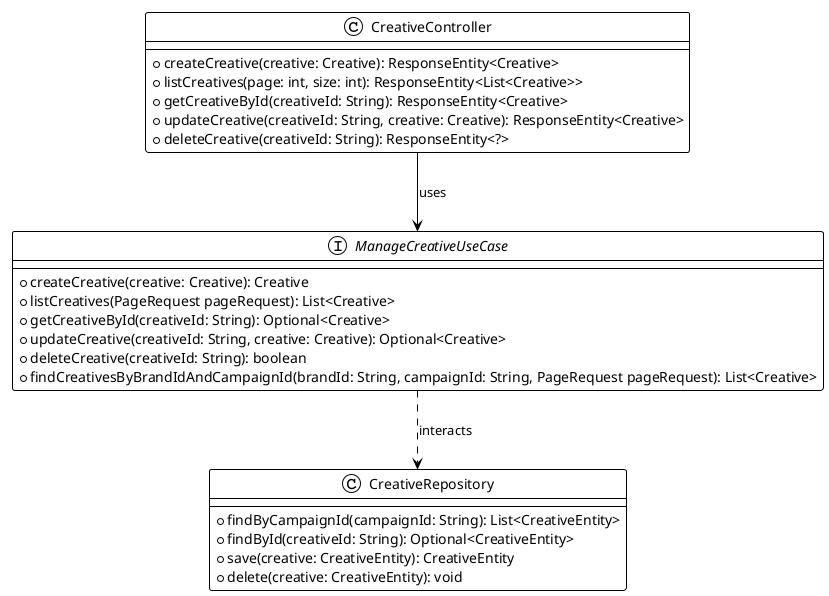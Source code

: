 @startuml
!theme plain

class CreativeController {
    +createCreative(creative: Creative): ResponseEntity<Creative>
    +listCreatives(page: int, size: int): ResponseEntity<List<Creative>>
    +getCreativeById(creativeId: String): ResponseEntity<Creative>
    +updateCreative(creativeId: String, creative: Creative): ResponseEntity<Creative>
    +deleteCreative(creativeId: String): ResponseEntity<?>
}

interface ManageCreativeUseCase {
    +createCreative(creative: Creative): Creative
    +listCreatives(PageRequest pageRequest): List<Creative>
    +getCreativeById(creativeId: String): Optional<Creative>
    +updateCreative(creativeId: String, creative: Creative): Optional<Creative>
    +deleteCreative(creativeId: String): boolean
    +findCreativesByBrandIdAndCampaignId(brandId: String, campaignId: String, PageRequest pageRequest): List<Creative>
}

class CreativeRepository {
    +findByCampaignId(campaignId: String): List<CreativeEntity>
    +findById(creativeId: String): Optional<CreativeEntity>
    +save(creative: CreativeEntity): CreativeEntity
    +delete(creative: CreativeEntity): void
}

CreativeController --> ManageCreativeUseCase : uses

ManageCreativeUseCase ..> CreativeRepository : interacts

@enduml